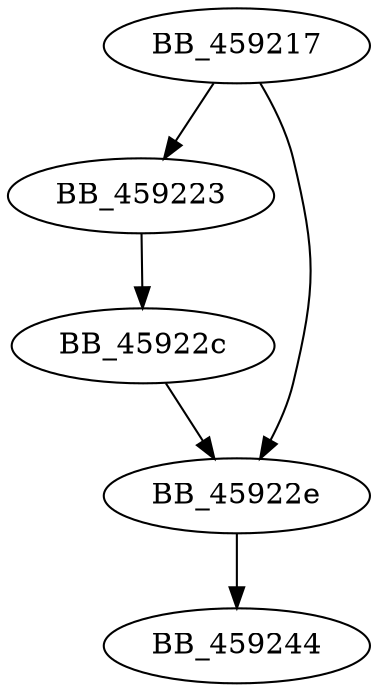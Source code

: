 DiGraph sub_459217{
BB_459217->BB_459223
BB_459217->BB_45922e
BB_459223->BB_45922c
BB_45922c->BB_45922e
BB_45922e->BB_459244
}
